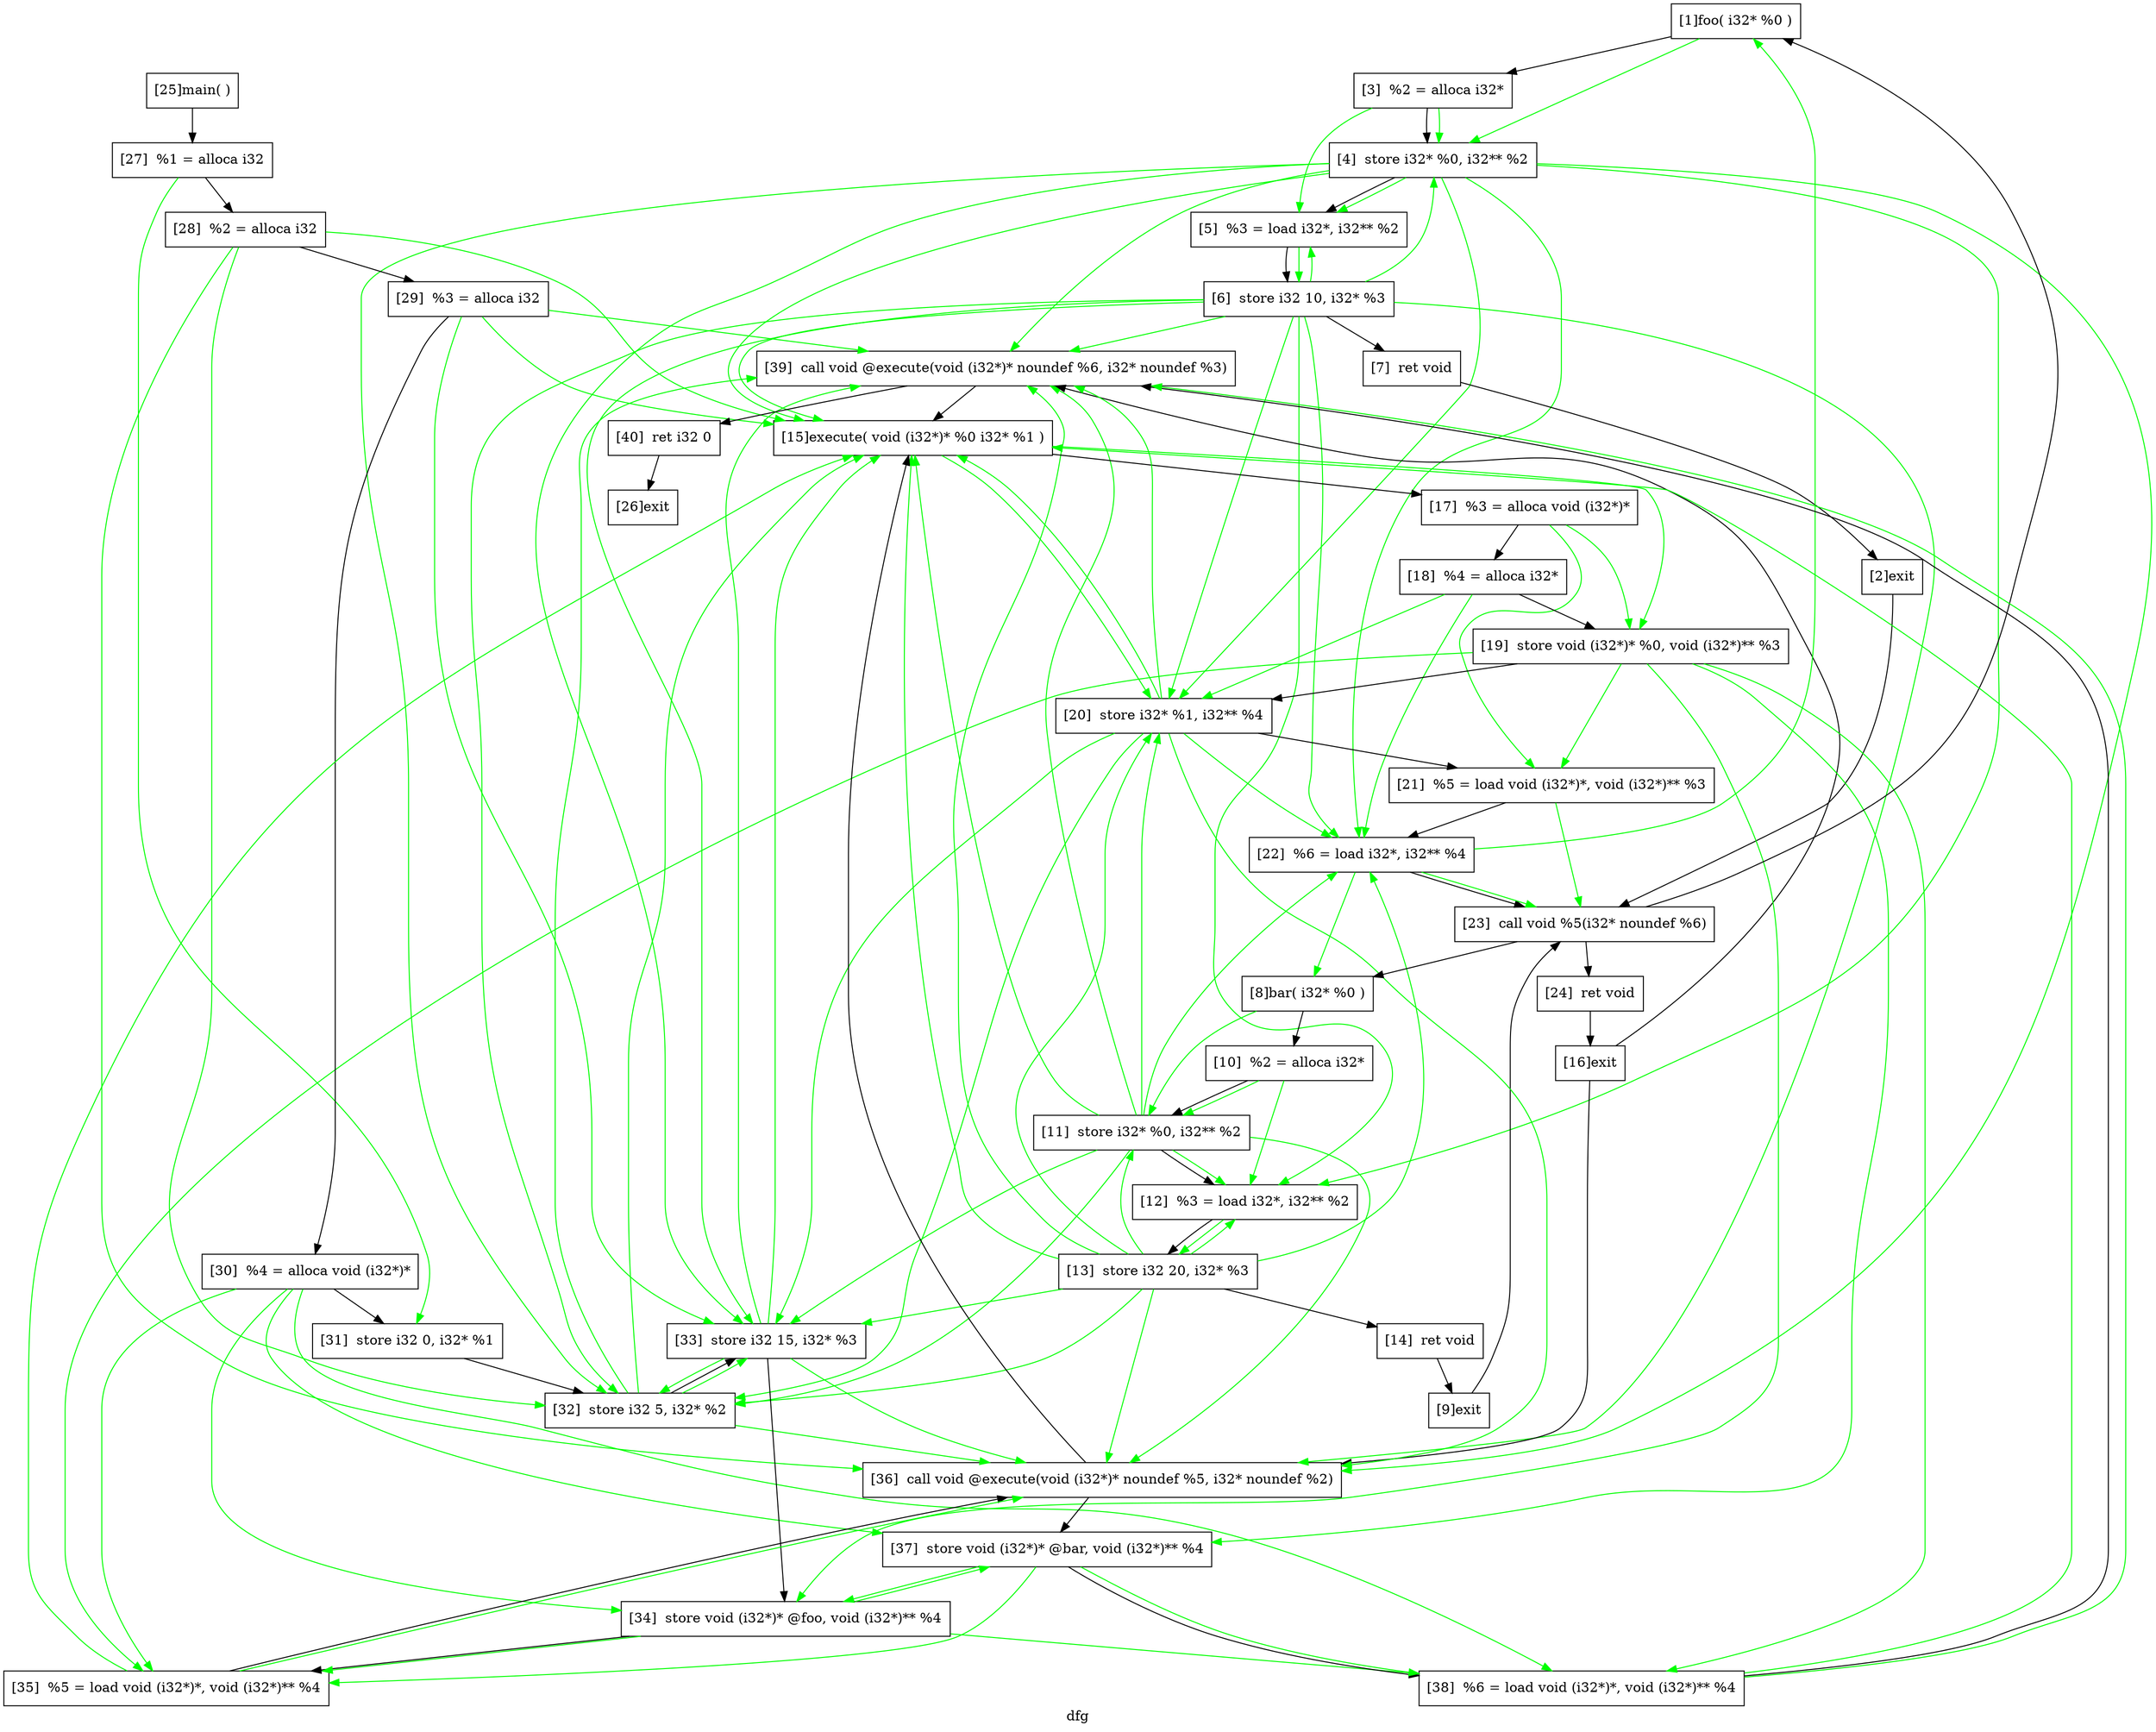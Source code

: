 digraph "dfg"{
	label="dfg";


	// Define the nodes
	N1 [shape=rectangle, color=black,label="[1]foo( i32* %0 )"];
	N2 [shape=rectangle, color=black,label="[2]exit"];
	N3 [shape=rectangle, color=black,label="[3]  %2 = alloca i32*"];
	N4 [shape=rectangle, color=black,label="[4]  store i32* %0, i32** %2"];
	N5 [shape=rectangle, color=black,label="[5]  %3 = load i32*, i32** %2"];
	N6 [shape=rectangle, color=black,label="[6]  store i32 10, i32* %3"];
	N7 [shape=rectangle, color=black,label="[7]  ret void"];
	N8 [shape=rectangle, color=black,label="[8]bar( i32* %0 )"];
	N9 [shape=rectangle, color=black,label="[9]exit"];
	N10 [shape=rectangle, color=black,label="[10]  %2 = alloca i32*"];
	N11 [shape=rectangle, color=black,label="[11]  store i32* %0, i32** %2"];
	N12 [shape=rectangle, color=black,label="[12]  %3 = load i32*, i32** %2"];
	N13 [shape=rectangle, color=black,label="[13]  store i32 20, i32* %3"];
	N14 [shape=rectangle, color=black,label="[14]  ret void"];
	N15 [shape=rectangle, color=black,label="[15]execute( void (i32*)* %0 i32* %1 )"];
	N16 [shape=rectangle, color=black,label="[16]exit"];
	N17 [shape=rectangle, color=black,label="[17]  %3 = alloca void (i32*)*"];
	N18 [shape=rectangle, color=black,label="[18]  %4 = alloca i32*"];
	N19 [shape=rectangle, color=black,label="[19]  store void (i32*)* %0, void (i32*)** %3"];
	N20 [shape=rectangle, color=black,label="[20]  store i32* %1, i32** %4"];
	N21 [shape=rectangle, color=black,label="[21]  %5 = load void (i32*)*, void (i32*)** %3"];
	N22 [shape=rectangle, color=black,label="[22]  %6 = load i32*, i32** %4"];
	N23 [shape=rectangle, color=black,label="[23]  call void %5(i32* noundef %6)"];
	N24 [shape=rectangle, color=black,label="[24]  ret void"];
	N25 [shape=rectangle, color=black,label="[25]main( )"];
	N26 [shape=rectangle, color=black,label="[26]exit"];
	N27 [shape=rectangle, color=black,label="[27]  %1 = alloca i32"];
	N28 [shape=rectangle, color=black,label="[28]  %2 = alloca i32"];
	N29 [shape=rectangle, color=black,label="[29]  %3 = alloca i32"];
	N30 [shape=rectangle, color=black,label="[30]  %4 = alloca void (i32*)*"];
	N31 [shape=rectangle, color=black,label="[31]  store i32 0, i32* %1"];
	N32 [shape=rectangle, color=black,label="[32]  store i32 5, i32* %2"];
	N33 [shape=rectangle, color=black,label="[33]  store i32 15, i32* %3"];
	N34 [shape=rectangle, color=black,label="[34]  store void (i32*)* @foo, void (i32*)** %4"];
	N35 [shape=rectangle, color=black,label="[35]  %5 = load void (i32*)*, void (i32*)** %4"];
	N36 [shape=rectangle, color=black,label="[36]  call void @execute(void (i32*)* noundef %5, i32* noundef %2)"];
	N37 [shape=rectangle, color=black,label="[37]  store void (i32*)* @bar, void (i32*)** %4"];
	N38 [shape=rectangle, color=black,label="[38]  %6 = load void (i32*)*, void (i32*)** %4"];
	N39 [shape=rectangle, color=black,label="[39]  call void @execute(void (i32*)* noundef %6, i32* noundef %3)"];
	N40 [shape=rectangle, color=black,label="[40]  ret i32 0"];


	// Define the edges
	N1 -> N3[color=black,label=""];
	N1 -> N4[color=green,label=""];
	N2 -> N23[color=black,label=""];
	N3 -> N4[color=black,label=""];
	N3 -> N4[color=green,label=""];
	N3 -> N5[color=green,label=""];
	N4 -> N5[color=black,label=""];
	N4 -> N5[color=green,label=""];
	N4 -> N12[color=green,label=""];
	N4 -> N15[color=green,label=""];
	N4 -> N20[color=green,label=""];
	N4 -> N22[color=green,label=""];
	N4 -> N32[color=green,label=""];
	N4 -> N33[color=green,label=""];
	N4 -> N36[color=green,label=""];
	N4 -> N39[color=green,label=""];
	N5 -> N6[color=black,label=""];
	N5 -> N6[color=green,label=""];
	N6 -> N4[color=green,label=""];
	N6 -> N5[color=green,label=""];
	N6 -> N7[color=black,label=""];
	N6 -> N12[color=green,label=""];
	N6 -> N15[color=green,label=""];
	N6 -> N20[color=green,label=""];
	N6 -> N22[color=green,label=""];
	N6 -> N32[color=green,label=""];
	N6 -> N33[color=green,label=""];
	N6 -> N36[color=green,label=""];
	N6 -> N39[color=green,label=""];
	N7 -> N2[color=black,label=""];
	N8 -> N10[color=black,label=""];
	N8 -> N11[color=green,label=""];
	N9 -> N23[color=black,label=""];
	N10 -> N11[color=black,label=""];
	N10 -> N11[color=green,label=""];
	N10 -> N12[color=green,label=""];
	N11 -> N12[color=black,label=""];
	N11 -> N12[color=green,label=""];
	N11 -> N15[color=green,label=""];
	N11 -> N20[color=green,label=""];
	N11 -> N22[color=green,label=""];
	N11 -> N32[color=green,label=""];
	N11 -> N33[color=green,label=""];
	N11 -> N36[color=green,label=""];
	N11 -> N39[color=green,label=""];
	N12 -> N13[color=black,label=""];
	N12 -> N13[color=green,label=""];
	N13 -> N11[color=green,label=""];
	N13 -> N12[color=green,label=""];
	N13 -> N14[color=black,label=""];
	N13 -> N15[color=green,label=""];
	N13 -> N20[color=green,label=""];
	N13 -> N22[color=green,label=""];
	N13 -> N32[color=green,label=""];
	N13 -> N33[color=green,label=""];
	N13 -> N36[color=green,label=""];
	N13 -> N39[color=green,label=""];
	N14 -> N9[color=black,label=""];
	N15 -> N17[color=black,label=""];
	N15 -> N19[color=green,label=""];
	N15 -> N20[color=green,label=""];
	N16 -> N36[color=black,label=""];
	N16 -> N39[color=black,label=""];
	N17 -> N18[color=black,label=""];
	N17 -> N19[color=green,label=""];
	N17 -> N21[color=green,label=""];
	N18 -> N19[color=black,label=""];
	N18 -> N20[color=green,label=""];
	N18 -> N22[color=green,label=""];
	N19 -> N20[color=black,label=""];
	N19 -> N21[color=green,label=""];
	N19 -> N34[color=green,label=""];
	N19 -> N35[color=green,label=""];
	N19 -> N37[color=green,label=""];
	N19 -> N38[color=green,label=""];
	N20 -> N15[color=green,label=""];
	N20 -> N21[color=black,label=""];
	N20 -> N22[color=green,label=""];
	N20 -> N32[color=green,label=""];
	N20 -> N33[color=green,label=""];
	N20 -> N36[color=green,label=""];
	N20 -> N39[color=green,label=""];
	N21 -> N22[color=black,label=""];
	N21 -> N23[color=green,label=""];
	N22 -> N1[color=green,label=""];
	N22 -> N8[color=green,label=""];
	N22 -> N23[color=black,label=""];
	N22 -> N23[color=green,label=""];
	N23 -> N1[color=black,label=""];
	N23 -> N8[color=black,label=""];
	N23 -> N24[color=black,label=""];
	N24 -> N16[color=black,label=""];
	N25 -> N27[color=black,label=""];
	N27 -> N28[color=black,label=""];
	N27 -> N31[color=green,label=""];
	N28 -> N15[color=green,label=""];
	N28 -> N29[color=black,label=""];
	N28 -> N32[color=green,label=""];
	N28 -> N36[color=green,label=""];
	N29 -> N15[color=green,label=""];
	N29 -> N30[color=black,label=""];
	N29 -> N33[color=green,label=""];
	N29 -> N39[color=green,label=""];
	N30 -> N31[color=black,label=""];
	N30 -> N34[color=green,label=""];
	N30 -> N35[color=green,label=""];
	N30 -> N37[color=green,label=""];
	N30 -> N38[color=green,label=""];
	N31 -> N32[color=black,label=""];
	N32 -> N15[color=green,label=""];
	N32 -> N33[color=black,label=""];
	N32 -> N33[color=green,label=""];
	N32 -> N36[color=green,label=""];
	N32 -> N39[color=green,label=""];
	N33 -> N15[color=green,label=""];
	N33 -> N32[color=green,label=""];
	N33 -> N34[color=black,label=""];
	N33 -> N36[color=green,label=""];
	N33 -> N39[color=green,label=""];
	N34 -> N35[color=black,label=""];
	N34 -> N35[color=green,label=""];
	N34 -> N37[color=green,label=""];
	N34 -> N38[color=green,label=""];
	N35 -> N15[color=green,label=""];
	N35 -> N36[color=black,label=""];
	N35 -> N36[color=green,label=""];
	N36 -> N15[color=black,label=""];
	N36 -> N37[color=black,label=""];
	N37 -> N34[color=green,label=""];
	N37 -> N35[color=green,label=""];
	N37 -> N38[color=black,label=""];
	N37 -> N38[color=green,label=""];
	N38 -> N15[color=green,label=""];
	N38 -> N39[color=black,label=""];
	N38 -> N39[color=green,label=""];
	N39 -> N15[color=black,label=""];
	N39 -> N40[color=black,label=""];
	N40 -> N26[color=black,label=""];
}
